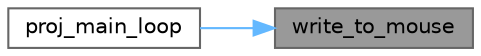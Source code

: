 digraph "write_to_mouse"
{
 // LATEX_PDF_SIZE
  bgcolor="transparent";
  edge [fontname=Helvetica,fontsize=10,labelfontname=Helvetica,labelfontsize=10];
  node [fontname=Helvetica,fontsize=10,shape=box,height=0.2,width=0.4];
  rankdir="RL";
  Node1 [label="write_to_mouse",height=0.2,width=0.4,color="gray40", fillcolor="grey60", style="filled", fontcolor="black",tooltip="Writes a command to the mouse."];
  Node1 -> Node2 [dir="back",color="steelblue1",style="solid"];
  Node2 [label="proj_main_loop",height=0.2,width=0.4,color="grey40", fillcolor="white", style="filled",URL="$proj_8c.html#a2a16f651eccbd248e1ad3b3b924b143b",tooltip=" "];
}
